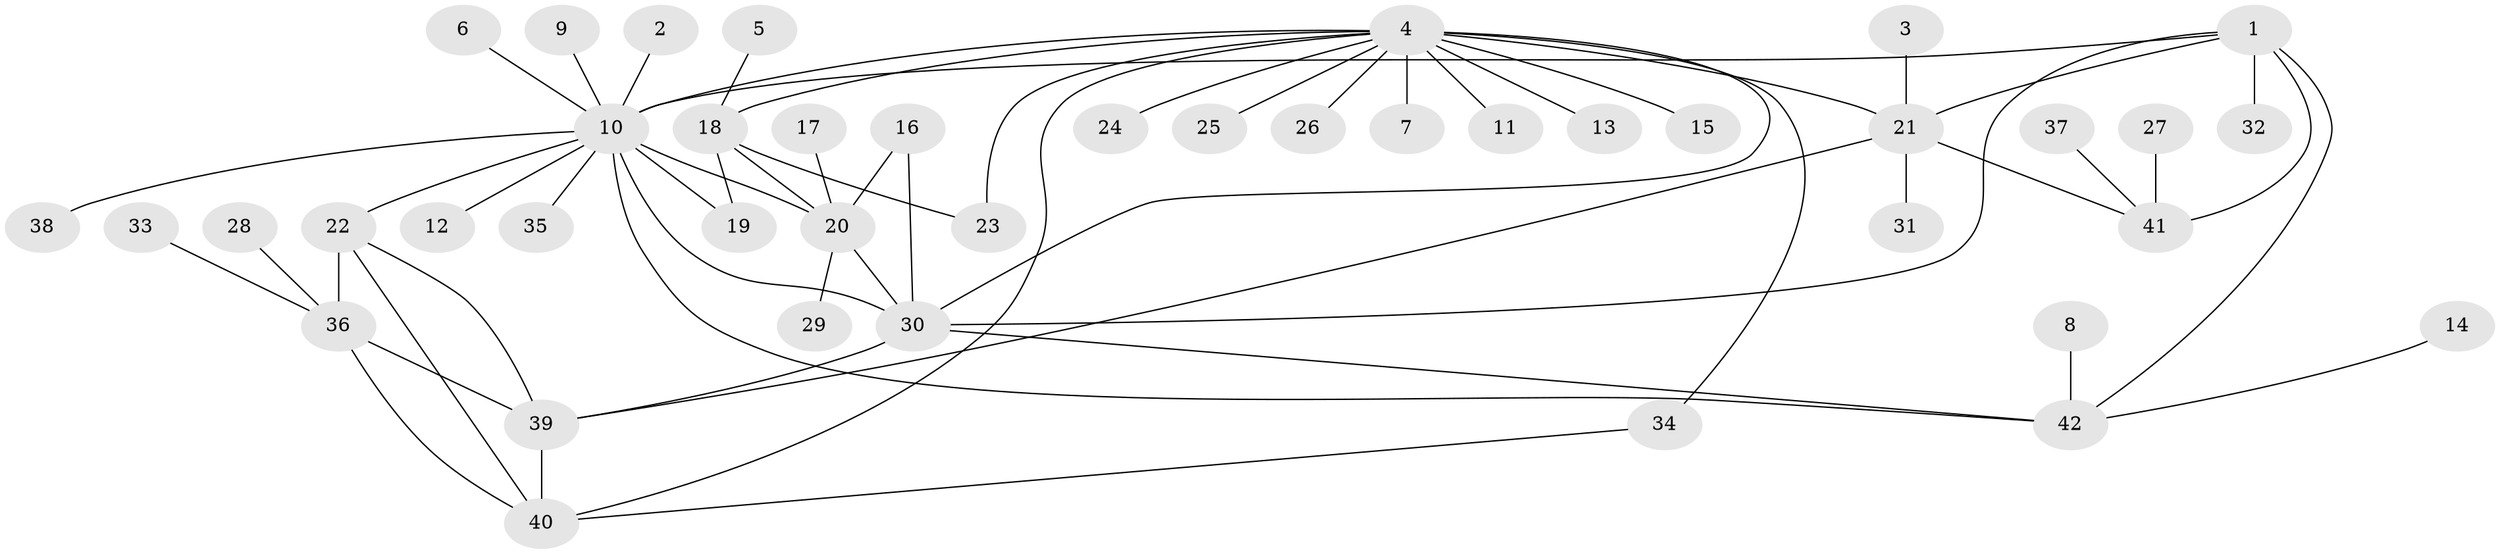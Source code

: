// original degree distribution, {9: 0.024096385542168676, 4: 0.060240963855421686, 5: 0.04819277108433735, 16: 0.012048192771084338, 7: 0.04819277108433735, 8: 0.024096385542168676, 6: 0.03614457831325301, 2: 0.1686746987951807, 1: 0.5421686746987951, 3: 0.03614457831325301}
// Generated by graph-tools (version 1.1) at 2025/50/03/09/25 03:50:32]
// undirected, 42 vertices, 59 edges
graph export_dot {
graph [start="1"]
  node [color=gray90,style=filled];
  1;
  2;
  3;
  4;
  5;
  6;
  7;
  8;
  9;
  10;
  11;
  12;
  13;
  14;
  15;
  16;
  17;
  18;
  19;
  20;
  21;
  22;
  23;
  24;
  25;
  26;
  27;
  28;
  29;
  30;
  31;
  32;
  33;
  34;
  35;
  36;
  37;
  38;
  39;
  40;
  41;
  42;
  1 -- 10 [weight=1.0];
  1 -- 21 [weight=2.0];
  1 -- 30 [weight=1.0];
  1 -- 32 [weight=1.0];
  1 -- 41 [weight=2.0];
  1 -- 42 [weight=2.0];
  2 -- 10 [weight=1.0];
  3 -- 21 [weight=1.0];
  4 -- 7 [weight=3.0];
  4 -- 10 [weight=1.0];
  4 -- 11 [weight=1.0];
  4 -- 13 [weight=1.0];
  4 -- 15 [weight=1.0];
  4 -- 18 [weight=1.0];
  4 -- 21 [weight=1.0];
  4 -- 23 [weight=1.0];
  4 -- 24 [weight=1.0];
  4 -- 25 [weight=1.0];
  4 -- 26 [weight=1.0];
  4 -- 30 [weight=1.0];
  4 -- 34 [weight=1.0];
  4 -- 40 [weight=1.0];
  5 -- 18 [weight=1.0];
  6 -- 10 [weight=1.0];
  8 -- 42 [weight=1.0];
  9 -- 10 [weight=1.0];
  10 -- 12 [weight=1.0];
  10 -- 19 [weight=1.0];
  10 -- 20 [weight=1.0];
  10 -- 22 [weight=1.0];
  10 -- 30 [weight=1.0];
  10 -- 35 [weight=1.0];
  10 -- 38 [weight=1.0];
  10 -- 42 [weight=2.0];
  14 -- 42 [weight=1.0];
  16 -- 20 [weight=1.0];
  16 -- 30 [weight=2.0];
  17 -- 20 [weight=1.0];
  18 -- 19 [weight=1.0];
  18 -- 20 [weight=1.0];
  18 -- 23 [weight=1.0];
  20 -- 29 [weight=1.0];
  20 -- 30 [weight=2.0];
  21 -- 31 [weight=1.0];
  21 -- 39 [weight=1.0];
  21 -- 41 [weight=1.0];
  22 -- 36 [weight=1.0];
  22 -- 39 [weight=1.0];
  22 -- 40 [weight=1.0];
  27 -- 41 [weight=1.0];
  28 -- 36 [weight=1.0];
  30 -- 39 [weight=1.0];
  30 -- 42 [weight=1.0];
  33 -- 36 [weight=1.0];
  34 -- 40 [weight=1.0];
  36 -- 39 [weight=1.0];
  36 -- 40 [weight=1.0];
  37 -- 41 [weight=1.0];
  39 -- 40 [weight=1.0];
}
